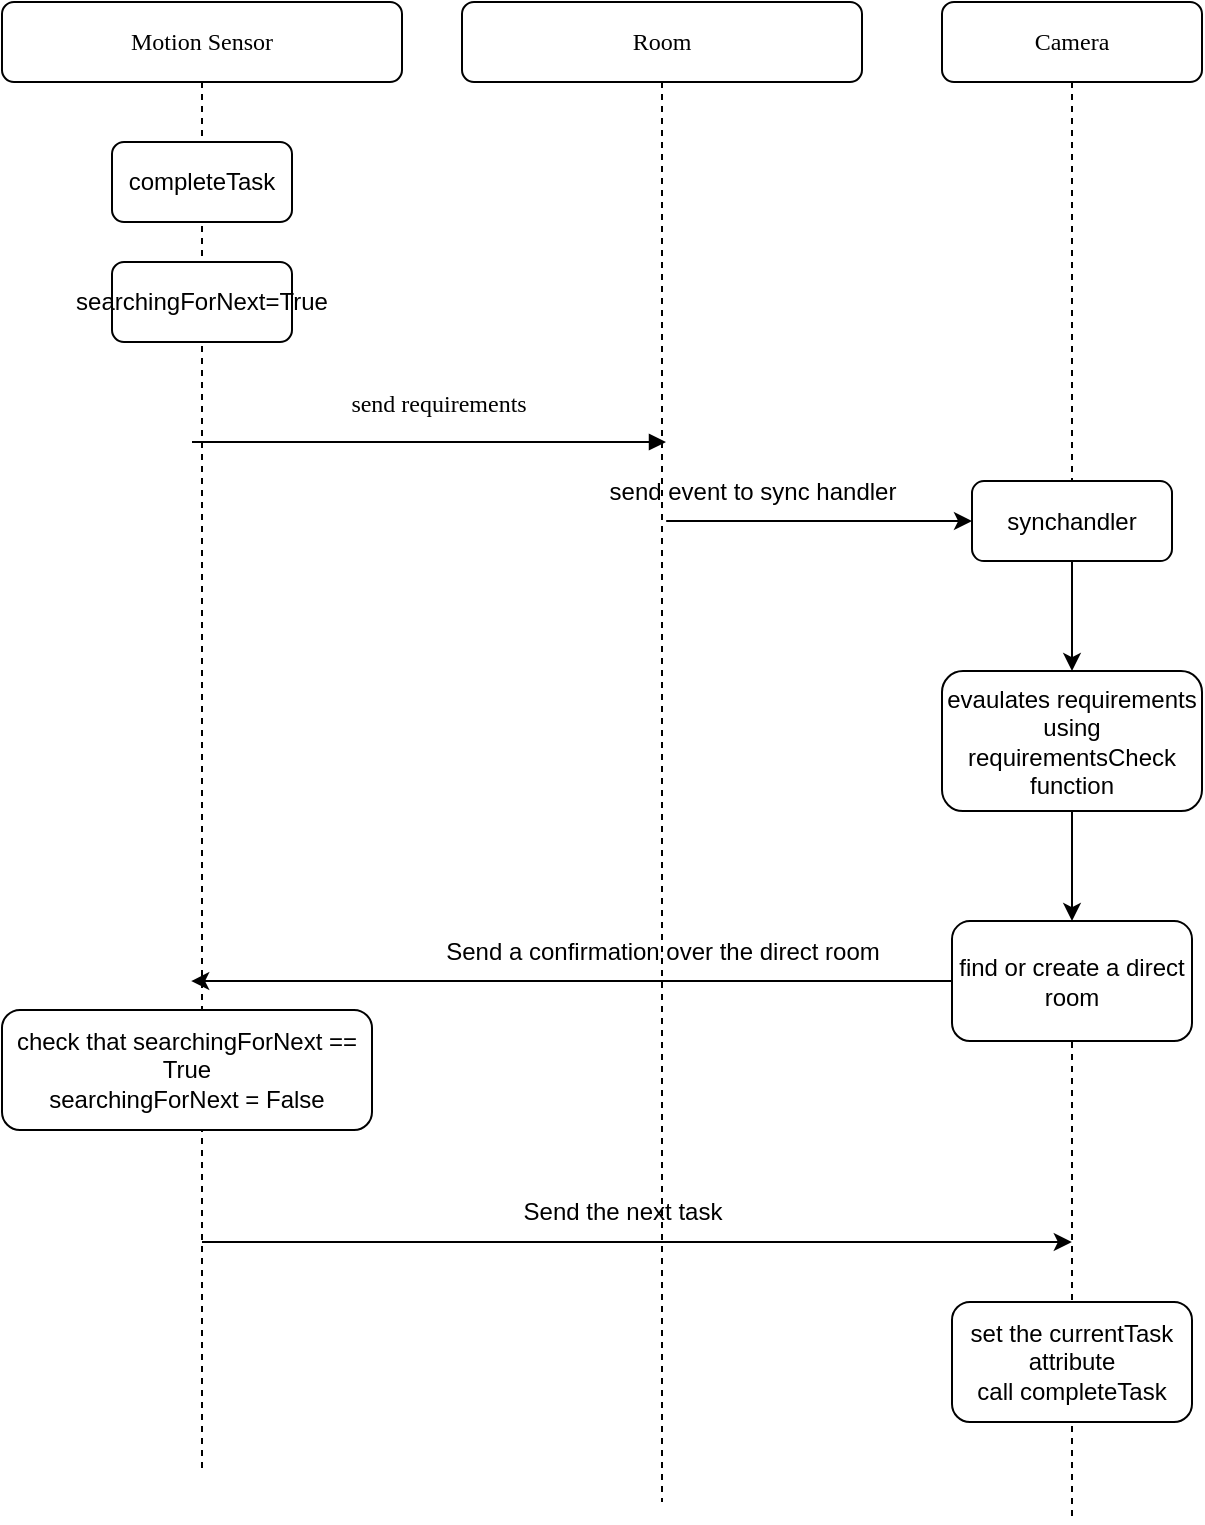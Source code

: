 <mxfile version="23.0.2" type="github">
  <diagram name="Page-1" id="13e1069c-82ec-6db2-03f1-153e76fe0fe0">
    <mxGraphModel dx="1190" dy="1183" grid="1" gridSize="10" guides="1" tooltips="1" connect="1" arrows="1" fold="1" page="1" pageScale="1" pageWidth="1100" pageHeight="850" background="none" math="0" shadow="0">
      <root>
        <mxCell id="0" />
        <mxCell id="1" parent="0" />
        <mxCell id="7baba1c4bc27f4b0-2" value="Room" style="shape=umlLifeline;perimeter=lifelinePerimeter;whiteSpace=wrap;html=1;container=1;collapsible=0;recursiveResize=0;outlineConnect=0;rounded=1;shadow=0;comic=0;labelBackgroundColor=none;strokeWidth=1;fontFamily=Verdana;fontSize=12;align=center;" parent="1" vertex="1">
          <mxGeometry x="290" y="80" width="200" height="750" as="geometry" />
        </mxCell>
        <mxCell id="MVwnSfm6M6_i5L6kpWaZ-21" value="" style="endArrow=classic;html=1;rounded=0;" edge="1" parent="7baba1c4bc27f4b0-2">
          <mxGeometry width="50" height="50" relative="1" as="geometry">
            <mxPoint x="-129.999" y="620.0" as="sourcePoint" />
            <mxPoint x="304.91" y="620.0" as="targetPoint" />
          </mxGeometry>
        </mxCell>
        <mxCell id="MVwnSfm6M6_i5L6kpWaZ-23" value="Send the next task" style="text;html=1;align=center;verticalAlign=middle;resizable=0;points=[];autosize=1;strokeColor=none;fillColor=none;" vertex="1" parent="7baba1c4bc27f4b0-2">
          <mxGeometry x="20" y="590" width="120" height="30" as="geometry" />
        </mxCell>
        <mxCell id="7baba1c4bc27f4b0-3" value="Camera" style="shape=umlLifeline;perimeter=lifelinePerimeter;whiteSpace=wrap;html=1;container=1;collapsible=0;recursiveResize=0;outlineConnect=0;rounded=1;shadow=0;comic=0;labelBackgroundColor=none;strokeWidth=1;fontFamily=Verdana;fontSize=12;align=center;" parent="1" vertex="1">
          <mxGeometry x="530" y="80" width="130" height="760" as="geometry" />
        </mxCell>
        <mxCell id="MVwnSfm6M6_i5L6kpWaZ-13" value="Send a confirmation over the direct room " style="text;html=1;align=center;verticalAlign=middle;resizable=0;points=[];autosize=1;strokeColor=none;fillColor=none;" vertex="1" parent="7baba1c4bc27f4b0-3">
          <mxGeometry x="-260" y="459.55" width="240" height="30" as="geometry" />
        </mxCell>
        <mxCell id="MVwnSfm6M6_i5L6kpWaZ-7" value="" style="edgeStyle=orthogonalEdgeStyle;rounded=0;orthogonalLoop=1;jettySize=auto;html=1;" edge="1" parent="7baba1c4bc27f4b0-3" source="MVwnSfm6M6_i5L6kpWaZ-3" target="MVwnSfm6M6_i5L6kpWaZ-6">
          <mxGeometry relative="1" as="geometry" />
        </mxCell>
        <mxCell id="MVwnSfm6M6_i5L6kpWaZ-3" value="synchandler " style="rounded=1;whiteSpace=wrap;html=1;" vertex="1" parent="7baba1c4bc27f4b0-3">
          <mxGeometry x="15" y="239.55" width="100" height="40" as="geometry" />
        </mxCell>
        <mxCell id="MVwnSfm6M6_i5L6kpWaZ-11" value="" style="edgeStyle=orthogonalEdgeStyle;rounded=0;orthogonalLoop=1;jettySize=auto;html=1;" edge="1" parent="7baba1c4bc27f4b0-3" source="MVwnSfm6M6_i5L6kpWaZ-6" target="MVwnSfm6M6_i5L6kpWaZ-10">
          <mxGeometry relative="1" as="geometry" />
        </mxCell>
        <mxCell id="MVwnSfm6M6_i5L6kpWaZ-6" value="evaulates requirements using requirementsCheck function" style="rounded=1;whiteSpace=wrap;html=1;" vertex="1" parent="7baba1c4bc27f4b0-3">
          <mxGeometry y="334.55" width="130" height="70" as="geometry" />
        </mxCell>
        <mxCell id="MVwnSfm6M6_i5L6kpWaZ-10" value="find or create a direct room " style="whiteSpace=wrap;html=1;rounded=1;" vertex="1" parent="7baba1c4bc27f4b0-3">
          <mxGeometry x="5" y="459.55" width="120" height="60" as="geometry" />
        </mxCell>
        <mxCell id="7baba1c4bc27f4b0-11" value="&lt;div&gt;send requirements&lt;/div&gt;" style="html=1;verticalAlign=bottom;endArrow=block;labelBackgroundColor=none;fontFamily=Verdana;fontSize=12;edgeStyle=elbowEdgeStyle;elbow=vertical;" parent="7baba1c4bc27f4b0-3" edge="1">
          <mxGeometry x="0.038" y="10" relative="1" as="geometry">
            <mxPoint x="-375" y="220.005" as="sourcePoint" />
            <mxPoint x="-138" y="220.005" as="targetPoint" />
            <mxPoint as="offset" />
          </mxGeometry>
        </mxCell>
        <mxCell id="MVwnSfm6M6_i5L6kpWaZ-4" value="" style="endArrow=classic;html=1;rounded=0;entryX=0;entryY=0.5;entryDx=0;entryDy=0;" edge="1" parent="7baba1c4bc27f4b0-3" target="MVwnSfm6M6_i5L6kpWaZ-3">
          <mxGeometry width="50" height="50" relative="1" as="geometry">
            <mxPoint x="-137.909" y="259.55" as="sourcePoint" />
            <mxPoint x="10" y="339.55" as="targetPoint" />
          </mxGeometry>
        </mxCell>
        <mxCell id="MVwnSfm6M6_i5L6kpWaZ-5" value="send event to sync handler" style="text;html=1;align=center;verticalAlign=middle;resizable=0;points=[];autosize=1;strokeColor=none;fillColor=none;" vertex="1" parent="7baba1c4bc27f4b0-3">
          <mxGeometry x="-180" y="229.55" width="170" height="30" as="geometry" />
        </mxCell>
        <mxCell id="MVwnSfm6M6_i5L6kpWaZ-12" value="" style="endArrow=classic;html=1;rounded=0;" edge="1" parent="7baba1c4bc27f4b0-3" source="MVwnSfm6M6_i5L6kpWaZ-10">
          <mxGeometry width="50" height="50" relative="1" as="geometry">
            <mxPoint x="-40" y="419.55" as="sourcePoint" />
            <mxPoint x="-375.409" y="489.55" as="targetPoint" />
          </mxGeometry>
        </mxCell>
        <mxCell id="MVwnSfm6M6_i5L6kpWaZ-24" value="&lt;div&gt;set the currentTask attribute&lt;/div&gt;&lt;div&gt;call completeTask&lt;br&gt;&lt;/div&gt;" style="rounded=1;whiteSpace=wrap;html=1;" vertex="1" parent="7baba1c4bc27f4b0-3">
          <mxGeometry x="5" y="650" width="120" height="60" as="geometry" />
        </mxCell>
        <mxCell id="7baba1c4bc27f4b0-8" value="Motion Sensor" style="shape=umlLifeline;perimeter=lifelinePerimeter;whiteSpace=wrap;html=1;container=1;collapsible=0;recursiveResize=0;outlineConnect=0;rounded=1;shadow=0;comic=0;labelBackgroundColor=none;strokeWidth=1;fontFamily=Verdana;fontSize=12;align=center;" parent="1" vertex="1">
          <mxGeometry x="60" y="80" width="200" height="735" as="geometry" />
        </mxCell>
        <mxCell id="MVwnSfm6M6_i5L6kpWaZ-1" value="completeTask" style="rounded=1;whiteSpace=wrap;html=1;" vertex="1" parent="7baba1c4bc27f4b0-8">
          <mxGeometry x="55" y="70" width="90" height="40" as="geometry" />
        </mxCell>
        <mxCell id="MVwnSfm6M6_i5L6kpWaZ-17" value="searchingForNext=True" style="rounded=1;whiteSpace=wrap;html=1;" vertex="1" parent="7baba1c4bc27f4b0-8">
          <mxGeometry x="55" y="130" width="90" height="40" as="geometry" />
        </mxCell>
        <mxCell id="MVwnSfm6M6_i5L6kpWaZ-18" value="check that searchingForNext == True&lt;br&gt;&lt;div&gt;searchingForNext = False&lt;/div&gt;" style="rounded=1;whiteSpace=wrap;html=1;" vertex="1" parent="7baba1c4bc27f4b0-8">
          <mxGeometry y="504" width="185" height="60" as="geometry" />
        </mxCell>
      </root>
    </mxGraphModel>
  </diagram>
</mxfile>
